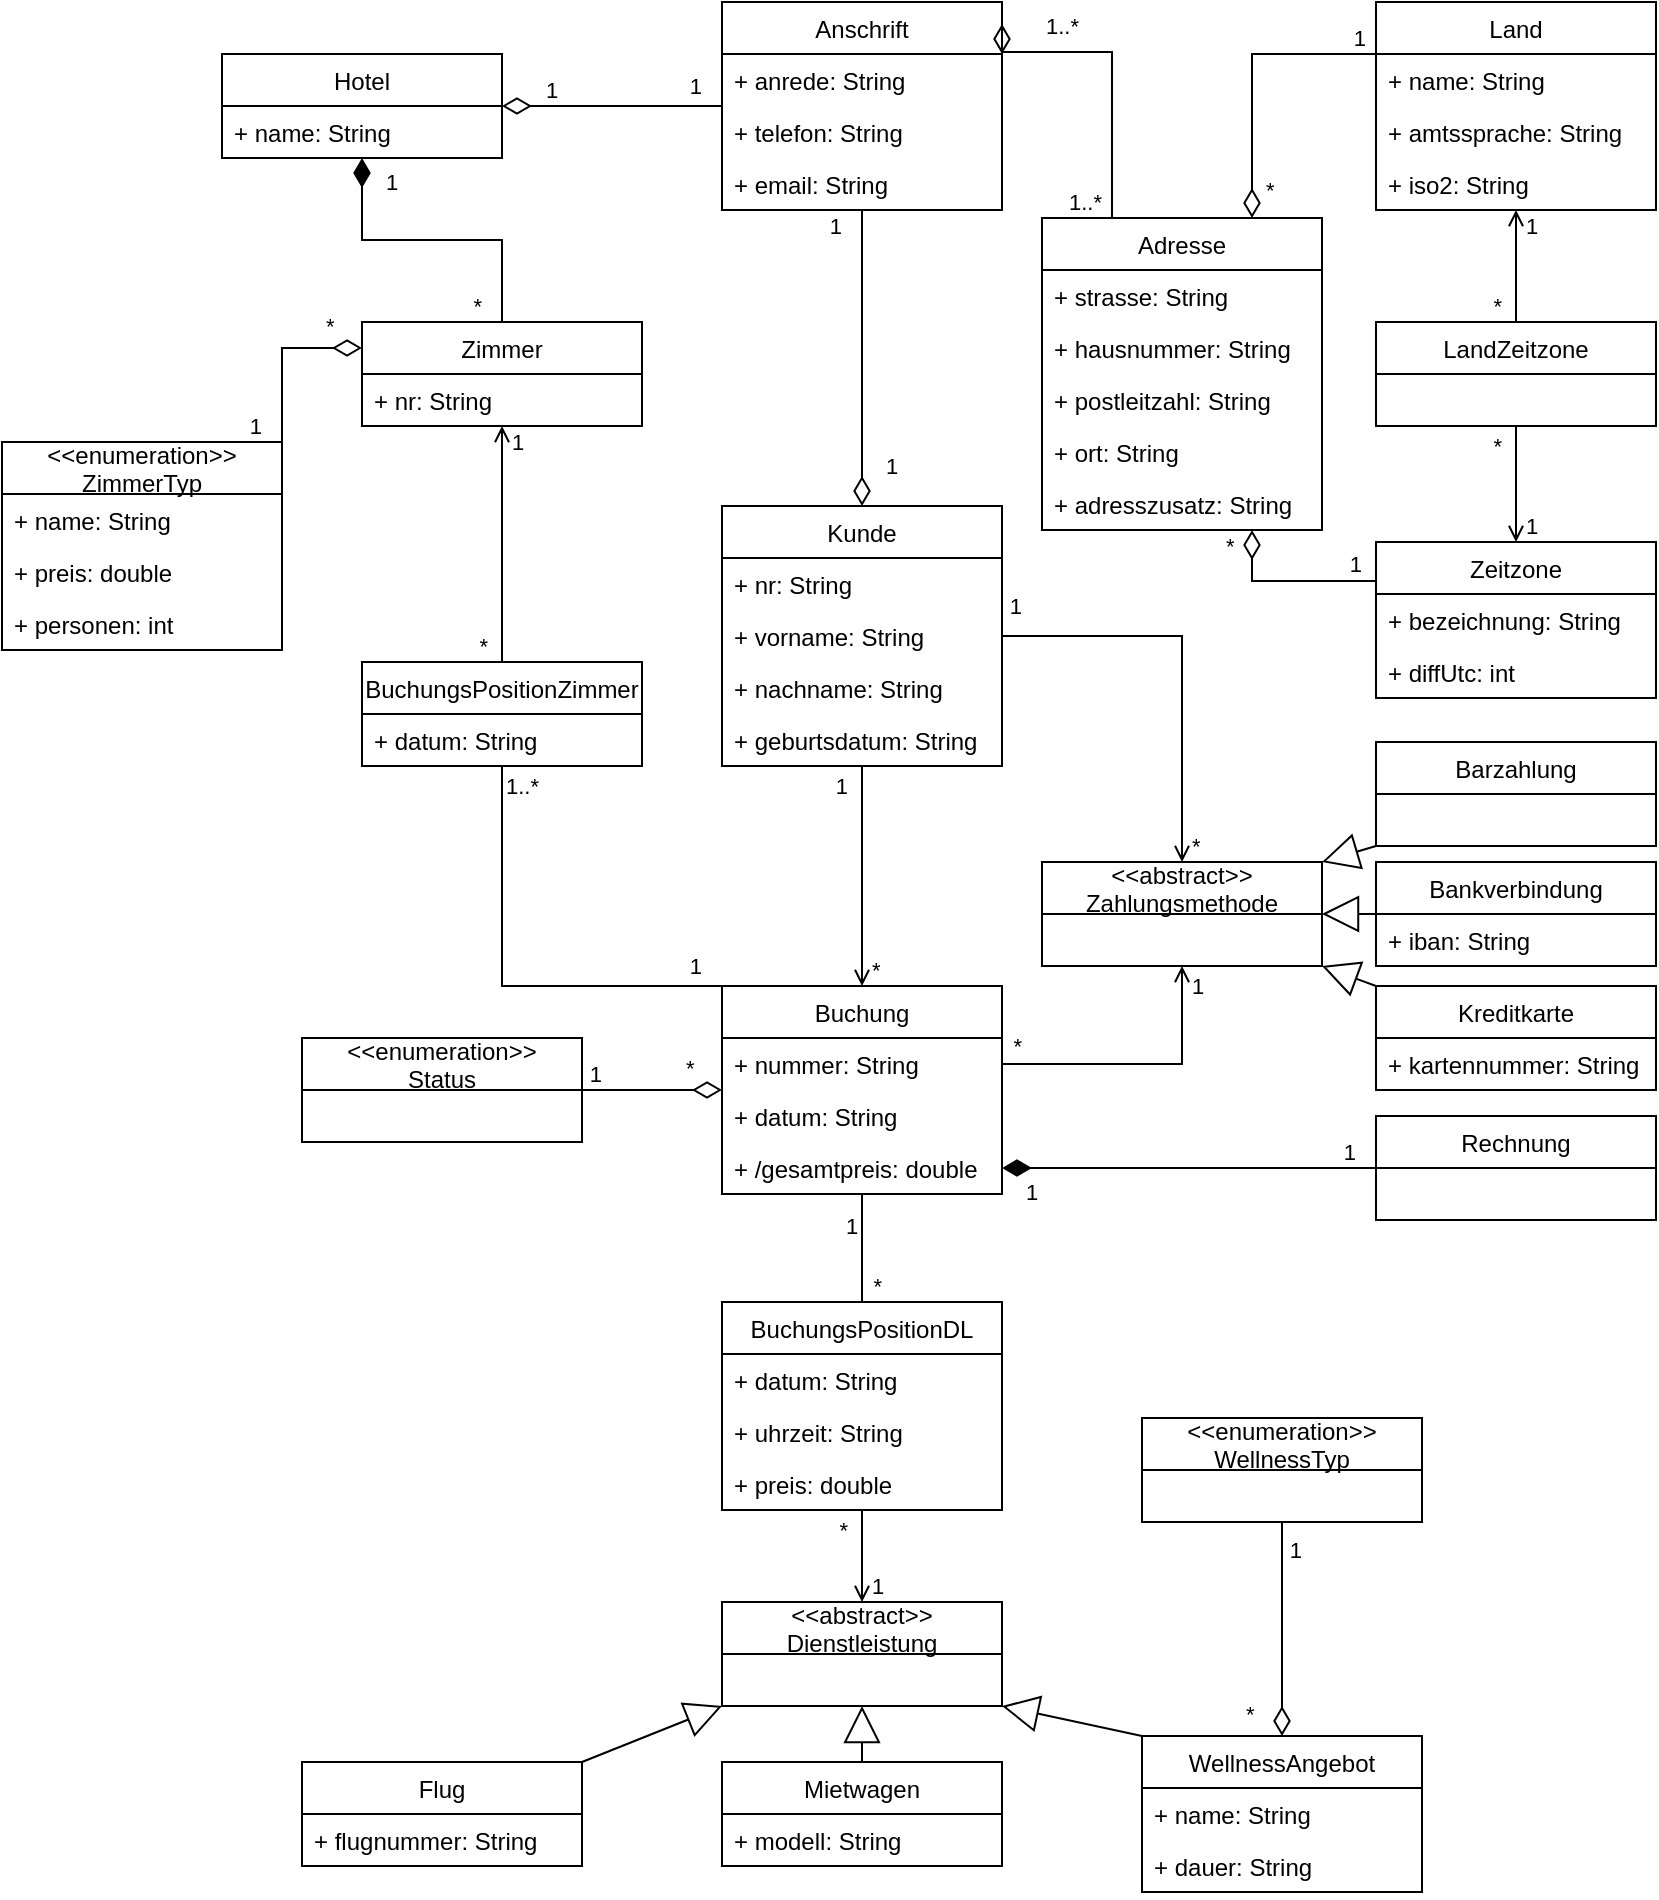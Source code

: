 <mxfile version="20.8.5" type="github">
  <diagram id="76RzDP89EYHcpe8U2R46" name="Seite-1">
    <mxGraphModel dx="1185" dy="648" grid="1" gridSize="10" guides="1" tooltips="1" connect="1" arrows="1" fold="1" page="1" pageScale="1" pageWidth="827" pageHeight="1169" math="0" shadow="0">
      <root>
        <mxCell id="0" />
        <mxCell id="1" parent="0" />
        <mxCell id="9h03OuPYDGmzmqrfUAcW-9" value="Hotel" style="swimlane;fontStyle=0;childLayout=stackLayout;horizontal=1;startSize=26;fillColor=none;horizontalStack=0;resizeParent=1;resizeParentMax=0;resizeLast=0;collapsible=1;marginBottom=0;" vertex="1" parent="1">
          <mxGeometry x="110" y="26" width="140" height="52" as="geometry" />
        </mxCell>
        <mxCell id="9h03OuPYDGmzmqrfUAcW-10" value="+ name: String" style="text;strokeColor=none;fillColor=none;align=left;verticalAlign=top;spacingLeft=4;spacingRight=4;overflow=hidden;rotatable=0;points=[[0,0.5],[1,0.5]];portConstraint=eastwest;" vertex="1" parent="9h03OuPYDGmzmqrfUAcW-9">
          <mxGeometry y="26" width="140" height="26" as="geometry" />
        </mxCell>
        <mxCell id="9h03OuPYDGmzmqrfUAcW-13" value="Anschrift" style="swimlane;fontStyle=0;childLayout=stackLayout;horizontal=1;startSize=26;fillColor=none;horizontalStack=0;resizeParent=1;resizeParentMax=0;resizeLast=0;collapsible=1;marginBottom=0;" vertex="1" parent="1">
          <mxGeometry x="360" width="140" height="104" as="geometry" />
        </mxCell>
        <mxCell id="9h03OuPYDGmzmqrfUAcW-14" value="+ anrede: String" style="text;strokeColor=none;fillColor=none;align=left;verticalAlign=top;spacingLeft=4;spacingRight=4;overflow=hidden;rotatable=0;points=[[0,0.5],[1,0.5]];portConstraint=eastwest;" vertex="1" parent="9h03OuPYDGmzmqrfUAcW-13">
          <mxGeometry y="26" width="140" height="26" as="geometry" />
        </mxCell>
        <mxCell id="9h03OuPYDGmzmqrfUAcW-15" value="+ telefon: String" style="text;strokeColor=none;fillColor=none;align=left;verticalAlign=top;spacingLeft=4;spacingRight=4;overflow=hidden;rotatable=0;points=[[0,0.5],[1,0.5]];portConstraint=eastwest;" vertex="1" parent="9h03OuPYDGmzmqrfUAcW-13">
          <mxGeometry y="52" width="140" height="26" as="geometry" />
        </mxCell>
        <mxCell id="9h03OuPYDGmzmqrfUAcW-16" value="+ email: String" style="text;strokeColor=none;fillColor=none;align=left;verticalAlign=top;spacingLeft=4;spacingRight=4;overflow=hidden;rotatable=0;points=[[0,0.5],[1,0.5]];portConstraint=eastwest;" vertex="1" parent="9h03OuPYDGmzmqrfUAcW-13">
          <mxGeometry y="78" width="140" height="26" as="geometry" />
        </mxCell>
        <mxCell id="9h03OuPYDGmzmqrfUAcW-17" value="Adresse" style="swimlane;fontStyle=0;childLayout=stackLayout;horizontal=1;startSize=26;fillColor=none;horizontalStack=0;resizeParent=1;resizeParentMax=0;resizeLast=0;collapsible=1;marginBottom=0;" vertex="1" parent="1">
          <mxGeometry x="520" y="108" width="140" height="156" as="geometry" />
        </mxCell>
        <mxCell id="9h03OuPYDGmzmqrfUAcW-18" value="+ strasse: String" style="text;strokeColor=none;fillColor=none;align=left;verticalAlign=top;spacingLeft=4;spacingRight=4;overflow=hidden;rotatable=0;points=[[0,0.5],[1,0.5]];portConstraint=eastwest;" vertex="1" parent="9h03OuPYDGmzmqrfUAcW-17">
          <mxGeometry y="26" width="140" height="26" as="geometry" />
        </mxCell>
        <mxCell id="9h03OuPYDGmzmqrfUAcW-19" value="+ hausnummer: String" style="text;strokeColor=none;fillColor=none;align=left;verticalAlign=top;spacingLeft=4;spacingRight=4;overflow=hidden;rotatable=0;points=[[0,0.5],[1,0.5]];portConstraint=eastwest;" vertex="1" parent="9h03OuPYDGmzmqrfUAcW-17">
          <mxGeometry y="52" width="140" height="26" as="geometry" />
        </mxCell>
        <mxCell id="9h03OuPYDGmzmqrfUAcW-20" value="+ postleitzahl: String" style="text;strokeColor=none;fillColor=none;align=left;verticalAlign=top;spacingLeft=4;spacingRight=4;overflow=hidden;rotatable=0;points=[[0,0.5],[1,0.5]];portConstraint=eastwest;" vertex="1" parent="9h03OuPYDGmzmqrfUAcW-17">
          <mxGeometry y="78" width="140" height="26" as="geometry" />
        </mxCell>
        <mxCell id="9h03OuPYDGmzmqrfUAcW-21" value="+ ort: String" style="text;strokeColor=none;fillColor=none;align=left;verticalAlign=top;spacingLeft=4;spacingRight=4;overflow=hidden;rotatable=0;points=[[0,0.5],[1,0.5]];portConstraint=eastwest;" vertex="1" parent="9h03OuPYDGmzmqrfUAcW-17">
          <mxGeometry y="104" width="140" height="26" as="geometry" />
        </mxCell>
        <mxCell id="9h03OuPYDGmzmqrfUAcW-22" value="+ adresszusatz: String" style="text;strokeColor=none;fillColor=none;align=left;verticalAlign=top;spacingLeft=4;spacingRight=4;overflow=hidden;rotatable=0;points=[[0,0.5],[1,0.5]];portConstraint=eastwest;" vertex="1" parent="9h03OuPYDGmzmqrfUAcW-17">
          <mxGeometry y="130" width="140" height="26" as="geometry" />
        </mxCell>
        <mxCell id="9h03OuPYDGmzmqrfUAcW-23" value="Land" style="swimlane;fontStyle=0;childLayout=stackLayout;horizontal=1;startSize=26;fillColor=none;horizontalStack=0;resizeParent=1;resizeParentMax=0;resizeLast=0;collapsible=1;marginBottom=0;" vertex="1" parent="1">
          <mxGeometry x="687" width="140" height="104" as="geometry" />
        </mxCell>
        <mxCell id="9h03OuPYDGmzmqrfUAcW-24" value="+ name: String" style="text;strokeColor=none;fillColor=none;align=left;verticalAlign=top;spacingLeft=4;spacingRight=4;overflow=hidden;rotatable=0;points=[[0,0.5],[1,0.5]];portConstraint=eastwest;" vertex="1" parent="9h03OuPYDGmzmqrfUAcW-23">
          <mxGeometry y="26" width="140" height="26" as="geometry" />
        </mxCell>
        <mxCell id="9h03OuPYDGmzmqrfUAcW-25" value="+ amtssprache: String" style="text;strokeColor=none;fillColor=none;align=left;verticalAlign=top;spacingLeft=4;spacingRight=4;overflow=hidden;rotatable=0;points=[[0,0.5],[1,0.5]];portConstraint=eastwest;" vertex="1" parent="9h03OuPYDGmzmqrfUAcW-23">
          <mxGeometry y="52" width="140" height="26" as="geometry" />
        </mxCell>
        <mxCell id="9h03OuPYDGmzmqrfUAcW-26" value="+ iso2: String" style="text;strokeColor=none;fillColor=none;align=left;verticalAlign=top;spacingLeft=4;spacingRight=4;overflow=hidden;rotatable=0;points=[[0,0.5],[1,0.5]];portConstraint=eastwest;" vertex="1" parent="9h03OuPYDGmzmqrfUAcW-23">
          <mxGeometry y="78" width="140" height="26" as="geometry" />
        </mxCell>
        <mxCell id="9h03OuPYDGmzmqrfUAcW-27" value="Zeitzone" style="swimlane;fontStyle=0;childLayout=stackLayout;horizontal=1;startSize=26;fillColor=none;horizontalStack=0;resizeParent=1;resizeParentMax=0;resizeLast=0;collapsible=1;marginBottom=0;" vertex="1" parent="1">
          <mxGeometry x="687" y="270" width="140" height="78" as="geometry" />
        </mxCell>
        <mxCell id="9h03OuPYDGmzmqrfUAcW-28" value="+ bezeichnung: String" style="text;strokeColor=none;fillColor=none;align=left;verticalAlign=top;spacingLeft=4;spacingRight=4;overflow=hidden;rotatable=0;points=[[0,0.5],[1,0.5]];portConstraint=eastwest;" vertex="1" parent="9h03OuPYDGmzmqrfUAcW-27">
          <mxGeometry y="26" width="140" height="26" as="geometry" />
        </mxCell>
        <mxCell id="9h03OuPYDGmzmqrfUAcW-29" value="+ diffUtc: int" style="text;strokeColor=none;fillColor=none;align=left;verticalAlign=top;spacingLeft=4;spacingRight=4;overflow=hidden;rotatable=0;points=[[0,0.5],[1,0.5]];portConstraint=eastwest;" vertex="1" parent="9h03OuPYDGmzmqrfUAcW-27">
          <mxGeometry y="52" width="140" height="26" as="geometry" />
        </mxCell>
        <mxCell id="9h03OuPYDGmzmqrfUAcW-31" value="LandZeitzone" style="swimlane;fontStyle=0;childLayout=stackLayout;horizontal=1;startSize=26;fillColor=none;horizontalStack=0;resizeParent=1;resizeParentMax=0;resizeLast=0;collapsible=1;marginBottom=0;" vertex="1" parent="1">
          <mxGeometry x="687" y="160" width="140" height="52" as="geometry" />
        </mxCell>
        <mxCell id="9h03OuPYDGmzmqrfUAcW-34" value="Zimmer" style="swimlane;fontStyle=0;childLayout=stackLayout;horizontal=1;startSize=26;fillColor=none;horizontalStack=0;resizeParent=1;resizeParentMax=0;resizeLast=0;collapsible=1;marginBottom=0;" vertex="1" parent="1">
          <mxGeometry x="180" y="160" width="140" height="52" as="geometry" />
        </mxCell>
        <mxCell id="9h03OuPYDGmzmqrfUAcW-35" value="+ nr: String" style="text;strokeColor=none;fillColor=none;align=left;verticalAlign=top;spacingLeft=4;spacingRight=4;overflow=hidden;rotatable=0;points=[[0,0.5],[1,0.5]];portConstraint=eastwest;" vertex="1" parent="9h03OuPYDGmzmqrfUAcW-34">
          <mxGeometry y="26" width="140" height="26" as="geometry" />
        </mxCell>
        <mxCell id="9h03OuPYDGmzmqrfUAcW-36" value="&lt;&lt;enumeration&gt;&gt;&#xa;ZimmerTyp" style="swimlane;fontStyle=0;childLayout=stackLayout;horizontal=1;startSize=26;fillColor=none;horizontalStack=0;resizeParent=1;resizeParentMax=0;resizeLast=0;collapsible=1;marginBottom=0;" vertex="1" parent="1">
          <mxGeometry y="220" width="140" height="104" as="geometry" />
        </mxCell>
        <mxCell id="9h03OuPYDGmzmqrfUAcW-37" value="+ name: String" style="text;strokeColor=none;fillColor=none;align=left;verticalAlign=top;spacingLeft=4;spacingRight=4;overflow=hidden;rotatable=0;points=[[0,0.5],[1,0.5]];portConstraint=eastwest;" vertex="1" parent="9h03OuPYDGmzmqrfUAcW-36">
          <mxGeometry y="26" width="140" height="26" as="geometry" />
        </mxCell>
        <mxCell id="9h03OuPYDGmzmqrfUAcW-38" value="+ preis: double" style="text;strokeColor=none;fillColor=none;align=left;verticalAlign=top;spacingLeft=4;spacingRight=4;overflow=hidden;rotatable=0;points=[[0,0.5],[1,0.5]];portConstraint=eastwest;" vertex="1" parent="9h03OuPYDGmzmqrfUAcW-36">
          <mxGeometry y="52" width="140" height="26" as="geometry" />
        </mxCell>
        <mxCell id="9h03OuPYDGmzmqrfUAcW-39" value="+ personen: int" style="text;strokeColor=none;fillColor=none;align=left;verticalAlign=top;spacingLeft=4;spacingRight=4;overflow=hidden;rotatable=0;points=[[0,0.5],[1,0.5]];portConstraint=eastwest;" vertex="1" parent="9h03OuPYDGmzmqrfUAcW-36">
          <mxGeometry y="78" width="140" height="26" as="geometry" />
        </mxCell>
        <mxCell id="9h03OuPYDGmzmqrfUAcW-40" value="BuchungsPositionZimmer" style="swimlane;fontStyle=0;childLayout=stackLayout;horizontal=1;startSize=26;fillColor=none;horizontalStack=0;resizeParent=1;resizeParentMax=0;resizeLast=0;collapsible=1;marginBottom=0;" vertex="1" parent="1">
          <mxGeometry x="180" y="330" width="140" height="52" as="geometry" />
        </mxCell>
        <mxCell id="9h03OuPYDGmzmqrfUAcW-41" value="+ datum: String" style="text;strokeColor=none;fillColor=none;align=left;verticalAlign=top;spacingLeft=4;spacingRight=4;overflow=hidden;rotatable=0;points=[[0,0.5],[1,0.5]];portConstraint=eastwest;" vertex="1" parent="9h03OuPYDGmzmqrfUAcW-40">
          <mxGeometry y="26" width="140" height="26" as="geometry" />
        </mxCell>
        <mxCell id="9h03OuPYDGmzmqrfUAcW-42" value="Kunde" style="swimlane;fontStyle=0;childLayout=stackLayout;horizontal=1;startSize=26;fillColor=none;horizontalStack=0;resizeParent=1;resizeParentMax=0;resizeLast=0;collapsible=1;marginBottom=0;" vertex="1" parent="1">
          <mxGeometry x="360" y="252" width="140" height="130" as="geometry" />
        </mxCell>
        <mxCell id="9h03OuPYDGmzmqrfUAcW-43" value="+ nr: String" style="text;strokeColor=none;fillColor=none;align=left;verticalAlign=top;spacingLeft=4;spacingRight=4;overflow=hidden;rotatable=0;points=[[0,0.5],[1,0.5]];portConstraint=eastwest;" vertex="1" parent="9h03OuPYDGmzmqrfUAcW-42">
          <mxGeometry y="26" width="140" height="26" as="geometry" />
        </mxCell>
        <mxCell id="9h03OuPYDGmzmqrfUAcW-44" value="+ vorname: String" style="text;strokeColor=none;fillColor=none;align=left;verticalAlign=top;spacingLeft=4;spacingRight=4;overflow=hidden;rotatable=0;points=[[0,0.5],[1,0.5]];portConstraint=eastwest;" vertex="1" parent="9h03OuPYDGmzmqrfUAcW-42">
          <mxGeometry y="52" width="140" height="26" as="geometry" />
        </mxCell>
        <mxCell id="9h03OuPYDGmzmqrfUAcW-45" value="+ nachname: String" style="text;strokeColor=none;fillColor=none;align=left;verticalAlign=top;spacingLeft=4;spacingRight=4;overflow=hidden;rotatable=0;points=[[0,0.5],[1,0.5]];portConstraint=eastwest;" vertex="1" parent="9h03OuPYDGmzmqrfUAcW-42">
          <mxGeometry y="78" width="140" height="26" as="geometry" />
        </mxCell>
        <mxCell id="9h03OuPYDGmzmqrfUAcW-46" value="+ geburtsdatum: String" style="text;strokeColor=none;fillColor=none;align=left;verticalAlign=top;spacingLeft=4;spacingRight=4;overflow=hidden;rotatable=0;points=[[0,0.5],[1,0.5]];portConstraint=eastwest;" vertex="1" parent="9h03OuPYDGmzmqrfUAcW-42">
          <mxGeometry y="104" width="140" height="26" as="geometry" />
        </mxCell>
        <mxCell id="9h03OuPYDGmzmqrfUAcW-47" value="&lt;&lt;abstract&gt;&gt;&#xa;Zahlungsmethode" style="swimlane;fontStyle=0;childLayout=stackLayout;horizontal=1;startSize=26;fillColor=none;horizontalStack=0;resizeParent=1;resizeParentMax=0;resizeLast=0;collapsible=1;marginBottom=0;" vertex="1" parent="1">
          <mxGeometry x="520" y="430" width="140" height="52" as="geometry" />
        </mxCell>
        <mxCell id="9h03OuPYDGmzmqrfUAcW-50" value="Barzahlung" style="swimlane;fontStyle=0;childLayout=stackLayout;horizontal=1;startSize=26;fillColor=none;horizontalStack=0;resizeParent=1;resizeParentMax=0;resizeLast=0;collapsible=1;marginBottom=0;" vertex="1" parent="1">
          <mxGeometry x="687" y="370" width="140" height="52" as="geometry" />
        </mxCell>
        <mxCell id="9h03OuPYDGmzmqrfUAcW-51" value="Bankverbindung" style="swimlane;fontStyle=0;childLayout=stackLayout;horizontal=1;startSize=26;fillColor=none;horizontalStack=0;resizeParent=1;resizeParentMax=0;resizeLast=0;collapsible=1;marginBottom=0;" vertex="1" parent="1">
          <mxGeometry x="687" y="430" width="140" height="52" as="geometry" />
        </mxCell>
        <mxCell id="9h03OuPYDGmzmqrfUAcW-55" value="+ iban: String" style="text;strokeColor=none;fillColor=none;align=left;verticalAlign=top;spacingLeft=4;spacingRight=4;overflow=hidden;rotatable=0;points=[[0,0.5],[1,0.5]];portConstraint=eastwest;" vertex="1" parent="9h03OuPYDGmzmqrfUAcW-51">
          <mxGeometry y="26" width="140" height="26" as="geometry" />
        </mxCell>
        <mxCell id="9h03OuPYDGmzmqrfUAcW-52" value="Kreditkarte" style="swimlane;fontStyle=0;childLayout=stackLayout;horizontal=1;startSize=26;fillColor=none;horizontalStack=0;resizeParent=1;resizeParentMax=0;resizeLast=0;collapsible=1;marginBottom=0;" vertex="1" parent="1">
          <mxGeometry x="687" y="492" width="140" height="52" as="geometry" />
        </mxCell>
        <mxCell id="9h03OuPYDGmzmqrfUAcW-56" value="+ kartennummer: String" style="text;strokeColor=none;fillColor=none;align=left;verticalAlign=top;spacingLeft=4;spacingRight=4;overflow=hidden;rotatable=0;points=[[0,0.5],[1,0.5]];portConstraint=eastwest;" vertex="1" parent="9h03OuPYDGmzmqrfUAcW-52">
          <mxGeometry y="26" width="140" height="26" as="geometry" />
        </mxCell>
        <mxCell id="9h03OuPYDGmzmqrfUAcW-59" value="&lt;&lt;enumeration&gt;&gt;&#xa;Status" style="swimlane;fontStyle=0;childLayout=stackLayout;horizontal=1;startSize=26;fillColor=none;horizontalStack=0;resizeParent=1;resizeParentMax=0;resizeLast=0;collapsible=1;marginBottom=0;" vertex="1" parent="1">
          <mxGeometry x="150" y="518" width="140" height="52" as="geometry" />
        </mxCell>
        <mxCell id="9h03OuPYDGmzmqrfUAcW-53" value="Buchung" style="swimlane;fontStyle=0;childLayout=stackLayout;horizontal=1;startSize=26;fillColor=none;horizontalStack=0;resizeParent=1;resizeParentMax=0;resizeLast=0;collapsible=1;marginBottom=0;" vertex="1" parent="1">
          <mxGeometry x="360" y="492" width="140" height="104" as="geometry" />
        </mxCell>
        <mxCell id="9h03OuPYDGmzmqrfUAcW-54" value="+ nummer: String" style="text;strokeColor=none;fillColor=none;align=left;verticalAlign=top;spacingLeft=4;spacingRight=4;overflow=hidden;rotatable=0;points=[[0,0.5],[1,0.5]];portConstraint=eastwest;" vertex="1" parent="9h03OuPYDGmzmqrfUAcW-53">
          <mxGeometry y="26" width="140" height="26" as="geometry" />
        </mxCell>
        <mxCell id="9h03OuPYDGmzmqrfUAcW-57" value="+ datum: String" style="text;strokeColor=none;fillColor=none;align=left;verticalAlign=top;spacingLeft=4;spacingRight=4;overflow=hidden;rotatable=0;points=[[0,0.5],[1,0.5]];portConstraint=eastwest;" vertex="1" parent="9h03OuPYDGmzmqrfUAcW-53">
          <mxGeometry y="52" width="140" height="26" as="geometry" />
        </mxCell>
        <mxCell id="9h03OuPYDGmzmqrfUAcW-58" value="+ /gesamtpreis: double" style="text;strokeColor=none;fillColor=none;align=left;verticalAlign=top;spacingLeft=4;spacingRight=4;overflow=hidden;rotatable=0;points=[[0,0.5],[1,0.5]];portConstraint=eastwest;" vertex="1" parent="9h03OuPYDGmzmqrfUAcW-53">
          <mxGeometry y="78" width="140" height="26" as="geometry" />
        </mxCell>
        <mxCell id="9h03OuPYDGmzmqrfUAcW-63" value="BuchungsPositionDL" style="swimlane;fontStyle=0;childLayout=stackLayout;horizontal=1;startSize=26;fillColor=none;horizontalStack=0;resizeParent=1;resizeParentMax=0;resizeLast=0;collapsible=1;marginBottom=0;" vertex="1" parent="1">
          <mxGeometry x="360" y="650" width="140" height="104" as="geometry" />
        </mxCell>
        <mxCell id="9h03OuPYDGmzmqrfUAcW-64" value="+ datum: String" style="text;strokeColor=none;fillColor=none;align=left;verticalAlign=top;spacingLeft=4;spacingRight=4;overflow=hidden;rotatable=0;points=[[0,0.5],[1,0.5]];portConstraint=eastwest;" vertex="1" parent="9h03OuPYDGmzmqrfUAcW-63">
          <mxGeometry y="26" width="140" height="26" as="geometry" />
        </mxCell>
        <mxCell id="9h03OuPYDGmzmqrfUAcW-65" value="+ uhrzeit: String" style="text;strokeColor=none;fillColor=none;align=left;verticalAlign=top;spacingLeft=4;spacingRight=4;overflow=hidden;rotatable=0;points=[[0,0.5],[1,0.5]];portConstraint=eastwest;" vertex="1" parent="9h03OuPYDGmzmqrfUAcW-63">
          <mxGeometry y="52" width="140" height="26" as="geometry" />
        </mxCell>
        <mxCell id="9h03OuPYDGmzmqrfUAcW-66" value="+ preis: double" style="text;strokeColor=none;fillColor=none;align=left;verticalAlign=top;spacingLeft=4;spacingRight=4;overflow=hidden;rotatable=0;points=[[0,0.5],[1,0.5]];portConstraint=eastwest;" vertex="1" parent="9h03OuPYDGmzmqrfUAcW-63">
          <mxGeometry y="78" width="140" height="26" as="geometry" />
        </mxCell>
        <mxCell id="9h03OuPYDGmzmqrfUAcW-67" value="&lt;&lt;abstract&gt;&gt;&#xa;Dienstleistung" style="swimlane;fontStyle=0;childLayout=stackLayout;horizontal=1;startSize=26;fillColor=none;horizontalStack=0;resizeParent=1;resizeParentMax=0;resizeLast=0;collapsible=1;marginBottom=0;" vertex="1" parent="1">
          <mxGeometry x="360" y="800" width="140" height="52" as="geometry" />
        </mxCell>
        <mxCell id="9h03OuPYDGmzmqrfUAcW-68" value="Flug" style="swimlane;fontStyle=0;childLayout=stackLayout;horizontal=1;startSize=26;fillColor=none;horizontalStack=0;resizeParent=1;resizeParentMax=0;resizeLast=0;collapsible=1;marginBottom=0;" vertex="1" parent="1">
          <mxGeometry x="150" y="880" width="140" height="52" as="geometry" />
        </mxCell>
        <mxCell id="9h03OuPYDGmzmqrfUAcW-69" value="+ flugnummer: String" style="text;strokeColor=none;fillColor=none;align=left;verticalAlign=top;spacingLeft=4;spacingRight=4;overflow=hidden;rotatable=0;points=[[0,0.5],[1,0.5]];portConstraint=eastwest;" vertex="1" parent="9h03OuPYDGmzmqrfUAcW-68">
          <mxGeometry y="26" width="140" height="26" as="geometry" />
        </mxCell>
        <mxCell id="9h03OuPYDGmzmqrfUAcW-70" value="Mietwagen" style="swimlane;fontStyle=0;childLayout=stackLayout;horizontal=1;startSize=26;fillColor=none;horizontalStack=0;resizeParent=1;resizeParentMax=0;resizeLast=0;collapsible=1;marginBottom=0;" vertex="1" parent="1">
          <mxGeometry x="360" y="880" width="140" height="52" as="geometry" />
        </mxCell>
        <mxCell id="9h03OuPYDGmzmqrfUAcW-71" value="+ modell: String" style="text;strokeColor=none;fillColor=none;align=left;verticalAlign=top;spacingLeft=4;spacingRight=4;overflow=hidden;rotatable=0;points=[[0,0.5],[1,0.5]];portConstraint=eastwest;" vertex="1" parent="9h03OuPYDGmzmqrfUAcW-70">
          <mxGeometry y="26" width="140" height="26" as="geometry" />
        </mxCell>
        <mxCell id="9h03OuPYDGmzmqrfUAcW-72" value="WellnessAngebot" style="swimlane;fontStyle=0;childLayout=stackLayout;horizontal=1;startSize=26;fillColor=none;horizontalStack=0;resizeParent=1;resizeParentMax=0;resizeLast=0;collapsible=1;marginBottom=0;" vertex="1" parent="1">
          <mxGeometry x="570" y="867" width="140" height="78" as="geometry" />
        </mxCell>
        <mxCell id="9h03OuPYDGmzmqrfUAcW-73" value="+ name: String" style="text;strokeColor=none;fillColor=none;align=left;verticalAlign=top;spacingLeft=4;spacingRight=4;overflow=hidden;rotatable=0;points=[[0,0.5],[1,0.5]];portConstraint=eastwest;" vertex="1" parent="9h03OuPYDGmzmqrfUAcW-72">
          <mxGeometry y="26" width="140" height="26" as="geometry" />
        </mxCell>
        <mxCell id="9h03OuPYDGmzmqrfUAcW-74" value="+ dauer: String" style="text;strokeColor=none;fillColor=none;align=left;verticalAlign=top;spacingLeft=4;spacingRight=4;overflow=hidden;rotatable=0;points=[[0,0.5],[1,0.5]];portConstraint=eastwest;" vertex="1" parent="9h03OuPYDGmzmqrfUAcW-72">
          <mxGeometry y="52" width="140" height="26" as="geometry" />
        </mxCell>
        <mxCell id="9h03OuPYDGmzmqrfUAcW-75" value="&lt;&lt;enumeration&gt;&gt;&#xa;WellnessTyp" style="swimlane;fontStyle=0;childLayout=stackLayout;horizontal=1;startSize=26;fillColor=none;horizontalStack=0;resizeParent=1;resizeParentMax=0;resizeLast=0;collapsible=1;marginBottom=0;" vertex="1" parent="1">
          <mxGeometry x="570" y="708" width="140" height="52" as="geometry" />
        </mxCell>
        <mxCell id="9h03OuPYDGmzmqrfUAcW-76" value="" style="endArrow=block;endSize=16;endFill=0;html=1;rounded=0;exitX=0;exitY=0.5;exitDx=0;exitDy=0;entryX=1;entryY=0.5;entryDx=0;entryDy=0;" edge="1" parent="1" source="9h03OuPYDGmzmqrfUAcW-51" target="9h03OuPYDGmzmqrfUAcW-47">
          <mxGeometry width="160" relative="1" as="geometry">
            <mxPoint x="590" y="517.43" as="sourcePoint" />
            <mxPoint x="650" y="517.43" as="targetPoint" />
          </mxGeometry>
        </mxCell>
        <mxCell id="9h03OuPYDGmzmqrfUAcW-78" value="" style="endArrow=block;endSize=16;endFill=0;html=1;rounded=0;entryX=1;entryY=1;entryDx=0;entryDy=0;exitX=0;exitY=0;exitDx=0;exitDy=0;" edge="1" parent="1" source="9h03OuPYDGmzmqrfUAcW-52" target="9h03OuPYDGmzmqrfUAcW-47">
          <mxGeometry width="160" relative="1" as="geometry">
            <mxPoint x="600" y="518" as="sourcePoint" />
            <mxPoint x="660" y="518" as="targetPoint" />
          </mxGeometry>
        </mxCell>
        <mxCell id="9h03OuPYDGmzmqrfUAcW-79" value="" style="endArrow=block;endSize=16;endFill=0;html=1;rounded=0;entryX=1;entryY=0;entryDx=0;entryDy=0;exitX=0;exitY=1;exitDx=0;exitDy=0;" edge="1" parent="1" source="9h03OuPYDGmzmqrfUAcW-50" target="9h03OuPYDGmzmqrfUAcW-47">
          <mxGeometry width="160" relative="1" as="geometry">
            <mxPoint x="620" y="395.71" as="sourcePoint" />
            <mxPoint x="680" y="395.71" as="targetPoint" />
          </mxGeometry>
        </mxCell>
        <mxCell id="9h03OuPYDGmzmqrfUAcW-80" value="" style="endArrow=block;endSize=16;endFill=0;html=1;rounded=0;entryX=1;entryY=1;entryDx=0;entryDy=0;exitX=0;exitY=0;exitDx=0;exitDy=0;" edge="1" parent="1" source="9h03OuPYDGmzmqrfUAcW-72" target="9h03OuPYDGmzmqrfUAcW-67">
          <mxGeometry width="160" relative="1" as="geometry">
            <mxPoint x="520" y="820" as="sourcePoint" />
            <mxPoint x="580" y="820" as="targetPoint" />
          </mxGeometry>
        </mxCell>
        <mxCell id="9h03OuPYDGmzmqrfUAcW-81" value="" style="endArrow=block;endSize=16;endFill=0;html=1;rounded=0;entryX=0.5;entryY=1;entryDx=0;entryDy=0;exitX=0.5;exitY=0;exitDx=0;exitDy=0;" edge="1" parent="1" source="9h03OuPYDGmzmqrfUAcW-70" target="9h03OuPYDGmzmqrfUAcW-67">
          <mxGeometry width="160" relative="1" as="geometry">
            <mxPoint x="384" y="830" as="sourcePoint" />
            <mxPoint x="444" y="830" as="targetPoint" />
          </mxGeometry>
        </mxCell>
        <mxCell id="9h03OuPYDGmzmqrfUAcW-82" value="" style="endArrow=block;endSize=16;endFill=0;html=1;rounded=0;exitX=1;exitY=0;exitDx=0;exitDy=0;entryX=0;entryY=1;entryDx=0;entryDy=0;" edge="1" parent="1" source="9h03OuPYDGmzmqrfUAcW-68" target="9h03OuPYDGmzmqrfUAcW-67">
          <mxGeometry width="160" relative="1" as="geometry">
            <mxPoint x="240" y="800" as="sourcePoint" />
            <mxPoint x="300" y="800" as="targetPoint" />
          </mxGeometry>
        </mxCell>
        <mxCell id="9h03OuPYDGmzmqrfUAcW-91" value="" style="endArrow=none;html=1;edgeStyle=orthogonalEdgeStyle;rounded=0;startArrow=diamondThin;startFill=1;endSize=12;startSize=12;entryX=0.5;entryY=0;entryDx=0;entryDy=0;exitX=0.5;exitY=1;exitDx=0;exitDy=0;" edge="1" parent="1" source="9h03OuPYDGmzmqrfUAcW-9" target="9h03OuPYDGmzmqrfUAcW-34">
          <mxGeometry relative="1" as="geometry">
            <mxPoint x="339.97" y="120" as="sourcePoint" />
            <mxPoint x="339.68" y="202" as="targetPoint" />
          </mxGeometry>
        </mxCell>
        <mxCell id="9h03OuPYDGmzmqrfUAcW-92" value="1" style="edgeLabel;resizable=0;html=1;align=left;verticalAlign=bottom;" connectable="0" vertex="1" parent="9h03OuPYDGmzmqrfUAcW-91">
          <mxGeometry x="-1" relative="1" as="geometry">
            <mxPoint x="10" y="20" as="offset" />
          </mxGeometry>
        </mxCell>
        <mxCell id="9h03OuPYDGmzmqrfUAcW-93" value="*" style="edgeLabel;resizable=0;html=1;align=right;verticalAlign=bottom;" connectable="0" vertex="1" parent="9h03OuPYDGmzmqrfUAcW-91">
          <mxGeometry x="1" relative="1" as="geometry">
            <mxPoint x="-10" as="offset" />
          </mxGeometry>
        </mxCell>
        <mxCell id="9h03OuPYDGmzmqrfUAcW-97" value="" style="endArrow=none;html=1;edgeStyle=orthogonalEdgeStyle;rounded=0;startArrow=diamondThin;startFill=1;endSize=12;startSize=12;entryX=0;entryY=0.5;entryDx=0;entryDy=0;exitX=1;exitY=0.5;exitDx=0;exitDy=0;" edge="1" parent="1" source="9h03OuPYDGmzmqrfUAcW-58" target="9h03OuPYDGmzmqrfUAcW-100">
          <mxGeometry relative="1" as="geometry">
            <mxPoint x="580" y="518" as="sourcePoint" />
            <mxPoint x="580" y="600" as="targetPoint" />
          </mxGeometry>
        </mxCell>
        <mxCell id="9h03OuPYDGmzmqrfUAcW-98" value="1" style="edgeLabel;resizable=0;html=1;align=left;verticalAlign=bottom;" connectable="0" vertex="1" parent="9h03OuPYDGmzmqrfUAcW-97">
          <mxGeometry x="-1" relative="1" as="geometry">
            <mxPoint x="10" y="20" as="offset" />
          </mxGeometry>
        </mxCell>
        <mxCell id="9h03OuPYDGmzmqrfUAcW-99" value="1" style="edgeLabel;resizable=0;html=1;align=right;verticalAlign=bottom;" connectable="0" vertex="1" parent="9h03OuPYDGmzmqrfUAcW-97">
          <mxGeometry x="1" relative="1" as="geometry">
            <mxPoint x="-10" as="offset" />
          </mxGeometry>
        </mxCell>
        <mxCell id="9h03OuPYDGmzmqrfUAcW-100" value="Rechnung" style="swimlane;fontStyle=0;childLayout=stackLayout;horizontal=1;startSize=26;fillColor=none;horizontalStack=0;resizeParent=1;resizeParentMax=0;resizeLast=0;collapsible=1;marginBottom=0;" vertex="1" parent="1">
          <mxGeometry x="687" y="557" width="140" height="52" as="geometry" />
        </mxCell>
        <mxCell id="9h03OuPYDGmzmqrfUAcW-104" value="" style="endArrow=none;html=1;edgeStyle=orthogonalEdgeStyle;rounded=0;startArrow=diamondThin;startFill=0;endSize=12;startSize=12;exitX=1;exitY=0.25;exitDx=0;exitDy=0;entryX=0.25;entryY=0;entryDx=0;entryDy=0;" edge="1" parent="1" source="9h03OuPYDGmzmqrfUAcW-13" target="9h03OuPYDGmzmqrfUAcW-17">
          <mxGeometry relative="1" as="geometry">
            <mxPoint x="520" y="40" as="sourcePoint" />
            <mxPoint x="670" y="50" as="targetPoint" />
            <Array as="points">
              <mxPoint x="500" y="25" />
              <mxPoint x="555" y="25" />
            </Array>
          </mxGeometry>
        </mxCell>
        <mxCell id="9h03OuPYDGmzmqrfUAcW-105" value="1..*" style="edgeLabel;resizable=0;html=1;align=left;verticalAlign=bottom;" connectable="0" vertex="1" parent="9h03OuPYDGmzmqrfUAcW-104">
          <mxGeometry x="-1" relative="1" as="geometry">
            <mxPoint x="20" y="-6" as="offset" />
          </mxGeometry>
        </mxCell>
        <mxCell id="9h03OuPYDGmzmqrfUAcW-106" value="1..*" style="edgeLabel;resizable=0;html=1;align=right;verticalAlign=bottom;" connectable="0" vertex="1" parent="9h03OuPYDGmzmqrfUAcW-104">
          <mxGeometry x="1" relative="1" as="geometry">
            <mxPoint x="-5" as="offset" />
          </mxGeometry>
        </mxCell>
        <mxCell id="9h03OuPYDGmzmqrfUAcW-107" value="" style="endArrow=none;html=1;edgeStyle=orthogonalEdgeStyle;rounded=0;startArrow=diamondThin;startFill=0;endSize=12;startSize=12;exitX=0.75;exitY=0;exitDx=0;exitDy=0;entryX=0;entryY=0.25;entryDx=0;entryDy=0;" edge="1" parent="1" source="9h03OuPYDGmzmqrfUAcW-17" target="9h03OuPYDGmzmqrfUAcW-23">
          <mxGeometry relative="1" as="geometry">
            <mxPoint x="580" y="11.51" as="sourcePoint" />
            <mxPoint x="635" y="93.51" as="targetPoint" />
            <Array as="points">
              <mxPoint x="625" y="26" />
            </Array>
          </mxGeometry>
        </mxCell>
        <mxCell id="9h03OuPYDGmzmqrfUAcW-108" value="*" style="edgeLabel;resizable=0;html=1;align=left;verticalAlign=bottom;" connectable="0" vertex="1" parent="9h03OuPYDGmzmqrfUAcW-107">
          <mxGeometry x="-1" relative="1" as="geometry">
            <mxPoint x="5" y="-6" as="offset" />
          </mxGeometry>
        </mxCell>
        <mxCell id="9h03OuPYDGmzmqrfUAcW-109" value="1" style="edgeLabel;resizable=0;html=1;align=right;verticalAlign=bottom;" connectable="0" vertex="1" parent="9h03OuPYDGmzmqrfUAcW-107">
          <mxGeometry x="1" relative="1" as="geometry">
            <mxPoint x="-5" as="offset" />
          </mxGeometry>
        </mxCell>
        <mxCell id="9h03OuPYDGmzmqrfUAcW-110" value="" style="endArrow=none;html=1;edgeStyle=orthogonalEdgeStyle;rounded=0;startArrow=diamondThin;startFill=0;endSize=12;startSize=12;exitX=0.75;exitY=1;exitDx=0;exitDy=0;entryX=0;entryY=0.25;entryDx=0;entryDy=0;" edge="1" parent="1" source="9h03OuPYDGmzmqrfUAcW-17" target="9h03OuPYDGmzmqrfUAcW-27">
          <mxGeometry relative="1" as="geometry">
            <mxPoint x="510" y="320" as="sourcePoint" />
            <mxPoint x="670" y="320" as="targetPoint" />
          </mxGeometry>
        </mxCell>
        <mxCell id="9h03OuPYDGmzmqrfUAcW-111" value="*" style="edgeLabel;resizable=0;html=1;align=left;verticalAlign=bottom;" connectable="0" vertex="1" parent="9h03OuPYDGmzmqrfUAcW-110">
          <mxGeometry x="-1" relative="1" as="geometry">
            <mxPoint x="-15" y="16" as="offset" />
          </mxGeometry>
        </mxCell>
        <mxCell id="9h03OuPYDGmzmqrfUAcW-112" value="1" style="edgeLabel;resizable=0;html=1;align=right;verticalAlign=bottom;" connectable="0" vertex="1" parent="9h03OuPYDGmzmqrfUAcW-110">
          <mxGeometry x="1" relative="1" as="geometry">
            <mxPoint x="-7" as="offset" />
          </mxGeometry>
        </mxCell>
        <mxCell id="9h03OuPYDGmzmqrfUAcW-113" value="" style="endArrow=none;html=1;edgeStyle=orthogonalEdgeStyle;rounded=0;entryX=0.5;entryY=0;entryDx=0;entryDy=0;exitX=0.5;exitY=1;exitDx=0;exitDy=0;startArrow=open;startFill=0;" edge="1" parent="1" source="9h03OuPYDGmzmqrfUAcW-23" target="9h03OuPYDGmzmqrfUAcW-31">
          <mxGeometry relative="1" as="geometry">
            <mxPoint x="760" y="120" as="sourcePoint" />
            <mxPoint x="860" y="134" as="targetPoint" />
          </mxGeometry>
        </mxCell>
        <mxCell id="9h03OuPYDGmzmqrfUAcW-114" value="1" style="edgeLabel;resizable=0;html=1;align=left;verticalAlign=bottom;" connectable="0" vertex="1" parent="9h03OuPYDGmzmqrfUAcW-113">
          <mxGeometry x="-1" relative="1" as="geometry">
            <mxPoint x="3" y="16" as="offset" />
          </mxGeometry>
        </mxCell>
        <mxCell id="9h03OuPYDGmzmqrfUAcW-115" value="*" style="edgeLabel;resizable=0;html=1;align=right;verticalAlign=bottom;" connectable="0" vertex="1" parent="9h03OuPYDGmzmqrfUAcW-113">
          <mxGeometry x="1" relative="1" as="geometry">
            <mxPoint x="-7" as="offset" />
          </mxGeometry>
        </mxCell>
        <mxCell id="9h03OuPYDGmzmqrfUAcW-116" value="" style="endArrow=none;html=1;edgeStyle=orthogonalEdgeStyle;rounded=0;entryX=0.5;entryY=1;entryDx=0;entryDy=0;exitX=0.5;exitY=0;exitDx=0;exitDy=0;startArrow=open;startFill=0;" edge="1" parent="1" source="9h03OuPYDGmzmqrfUAcW-27" target="9h03OuPYDGmzmqrfUAcW-31">
          <mxGeometry relative="1" as="geometry">
            <mxPoint x="780" y="208" as="sourcePoint" />
            <mxPoint x="780" y="264" as="targetPoint" />
          </mxGeometry>
        </mxCell>
        <mxCell id="9h03OuPYDGmzmqrfUAcW-117" value="1" style="edgeLabel;resizable=0;html=1;align=left;verticalAlign=bottom;" connectable="0" vertex="1" parent="9h03OuPYDGmzmqrfUAcW-116">
          <mxGeometry x="-1" relative="1" as="geometry">
            <mxPoint x="3" as="offset" />
          </mxGeometry>
        </mxCell>
        <mxCell id="9h03OuPYDGmzmqrfUAcW-118" value="*" style="edgeLabel;resizable=0;html=1;align=right;verticalAlign=bottom;" connectable="0" vertex="1" parent="9h03OuPYDGmzmqrfUAcW-116">
          <mxGeometry x="1" relative="1" as="geometry">
            <mxPoint x="-7" y="18" as="offset" />
          </mxGeometry>
        </mxCell>
        <mxCell id="9h03OuPYDGmzmqrfUAcW-122" value="" style="endArrow=none;html=1;edgeStyle=orthogonalEdgeStyle;rounded=0;startArrow=diamondThin;startFill=0;endSize=12;startSize=12;exitX=0.5;exitY=0;exitDx=0;exitDy=0;entryX=0.5;entryY=1;entryDx=0;entryDy=0;" edge="1" parent="1" source="9h03OuPYDGmzmqrfUAcW-42" target="9h03OuPYDGmzmqrfUAcW-13">
          <mxGeometry relative="1" as="geometry">
            <mxPoint x="350" y="211.43" as="sourcePoint" />
            <mxPoint x="510" y="211.43" as="targetPoint" />
          </mxGeometry>
        </mxCell>
        <mxCell id="9h03OuPYDGmzmqrfUAcW-123" value="1" style="edgeLabel;resizable=0;html=1;align=left;verticalAlign=bottom;" connectable="0" vertex="1" parent="9h03OuPYDGmzmqrfUAcW-122">
          <mxGeometry x="-1" relative="1" as="geometry">
            <mxPoint x="10" y="-12" as="offset" />
          </mxGeometry>
        </mxCell>
        <mxCell id="9h03OuPYDGmzmqrfUAcW-124" value="1" style="edgeLabel;resizable=0;html=1;align=right;verticalAlign=bottom;" connectable="0" vertex="1" parent="9h03OuPYDGmzmqrfUAcW-122">
          <mxGeometry x="1" relative="1" as="geometry">
            <mxPoint x="-10" y="16" as="offset" />
          </mxGeometry>
        </mxCell>
        <mxCell id="9h03OuPYDGmzmqrfUAcW-125" value="" style="endArrow=none;html=1;edgeStyle=orthogonalEdgeStyle;rounded=0;startArrow=diamondThin;startFill=0;endSize=12;startSize=12;exitX=1;exitY=0.5;exitDx=0;exitDy=0;entryX=0;entryY=-0.077;entryDx=0;entryDy=0;entryPerimeter=0;" edge="1" parent="1" source="9h03OuPYDGmzmqrfUAcW-9" target="9h03OuPYDGmzmqrfUAcW-15">
          <mxGeometry relative="1" as="geometry">
            <mxPoint x="320" y="140.0" as="sourcePoint" />
            <mxPoint x="320" y="30" as="targetPoint" />
            <Array as="points">
              <mxPoint x="360" y="52" />
            </Array>
          </mxGeometry>
        </mxCell>
        <mxCell id="9h03OuPYDGmzmqrfUAcW-126" value="1" style="edgeLabel;resizable=0;html=1;align=left;verticalAlign=bottom;" connectable="0" vertex="1" parent="9h03OuPYDGmzmqrfUAcW-125">
          <mxGeometry x="-1" relative="1" as="geometry">
            <mxPoint x="20" as="offset" />
          </mxGeometry>
        </mxCell>
        <mxCell id="9h03OuPYDGmzmqrfUAcW-127" value="1" style="edgeLabel;resizable=0;html=1;align=right;verticalAlign=bottom;" connectable="0" vertex="1" parent="9h03OuPYDGmzmqrfUAcW-125">
          <mxGeometry x="1" relative="1" as="geometry">
            <mxPoint x="-10" as="offset" />
          </mxGeometry>
        </mxCell>
        <mxCell id="9h03OuPYDGmzmqrfUAcW-128" value="" style="endArrow=none;html=1;edgeStyle=orthogonalEdgeStyle;rounded=0;startArrow=diamondThin;startFill=0;endSize=12;startSize=12;entryX=1;entryY=0;entryDx=0;entryDy=0;exitX=0;exitY=0.25;exitDx=0;exitDy=0;" edge="1" parent="1" source="9h03OuPYDGmzmqrfUAcW-34" target="9h03OuPYDGmzmqrfUAcW-36">
          <mxGeometry relative="1" as="geometry">
            <mxPoint x="160" y="190" as="sourcePoint" />
            <mxPoint x="330" y="330" as="targetPoint" />
            <Array as="points">
              <mxPoint x="140" y="173" />
            </Array>
          </mxGeometry>
        </mxCell>
        <mxCell id="9h03OuPYDGmzmqrfUAcW-129" value="*" style="edgeLabel;resizable=0;html=1;align=left;verticalAlign=bottom;" connectable="0" vertex="1" parent="9h03OuPYDGmzmqrfUAcW-128">
          <mxGeometry x="-1" relative="1" as="geometry">
            <mxPoint x="-20" y="-3" as="offset" />
          </mxGeometry>
        </mxCell>
        <mxCell id="9h03OuPYDGmzmqrfUAcW-130" value="1" style="edgeLabel;resizable=0;html=1;align=right;verticalAlign=bottom;" connectable="0" vertex="1" parent="9h03OuPYDGmzmqrfUAcW-128">
          <mxGeometry x="1" relative="1" as="geometry">
            <mxPoint x="-10" as="offset" />
          </mxGeometry>
        </mxCell>
        <mxCell id="9h03OuPYDGmzmqrfUAcW-131" value="" style="endArrow=none;html=1;edgeStyle=orthogonalEdgeStyle;rounded=0;entryX=0.5;entryY=0;entryDx=0;entryDy=0;startArrow=open;startFill=0;" edge="1" parent="1" source="9h03OuPYDGmzmqrfUAcW-34" target="9h03OuPYDGmzmqrfUAcW-40">
          <mxGeometry relative="1" as="geometry">
            <mxPoint x="290" y="270" as="sourcePoint" />
            <mxPoint x="270" y="294" as="targetPoint" />
          </mxGeometry>
        </mxCell>
        <mxCell id="9h03OuPYDGmzmqrfUAcW-132" value="1" style="edgeLabel;resizable=0;html=1;align=left;verticalAlign=bottom;" connectable="0" vertex="1" parent="9h03OuPYDGmzmqrfUAcW-131">
          <mxGeometry x="-1" relative="1" as="geometry">
            <mxPoint x="3" y="16" as="offset" />
          </mxGeometry>
        </mxCell>
        <mxCell id="9h03OuPYDGmzmqrfUAcW-133" value="*" style="edgeLabel;resizable=0;html=1;align=right;verticalAlign=bottom;" connectable="0" vertex="1" parent="9h03OuPYDGmzmqrfUAcW-131">
          <mxGeometry x="1" relative="1" as="geometry">
            <mxPoint x="-7" as="offset" />
          </mxGeometry>
        </mxCell>
        <mxCell id="9h03OuPYDGmzmqrfUAcW-137" value="" style="endArrow=none;html=1;edgeStyle=orthogonalEdgeStyle;rounded=0;entryX=0;entryY=0;entryDx=0;entryDy=0;exitX=0.5;exitY=1;exitDx=0;exitDy=0;" edge="1" parent="1" source="9h03OuPYDGmzmqrfUAcW-40" target="9h03OuPYDGmzmqrfUAcW-53">
          <mxGeometry relative="1" as="geometry">
            <mxPoint x="180" y="470" as="sourcePoint" />
            <mxPoint x="340" y="470" as="targetPoint" />
            <Array as="points">
              <mxPoint x="250" y="492" />
            </Array>
          </mxGeometry>
        </mxCell>
        <mxCell id="9h03OuPYDGmzmqrfUAcW-138" value="1..*" style="edgeLabel;resizable=0;html=1;align=left;verticalAlign=bottom;" connectable="0" vertex="1" parent="9h03OuPYDGmzmqrfUAcW-137">
          <mxGeometry x="-1" relative="1" as="geometry">
            <mxPoint y="18" as="offset" />
          </mxGeometry>
        </mxCell>
        <mxCell id="9h03OuPYDGmzmqrfUAcW-139" value="1" style="edgeLabel;resizable=0;html=1;align=right;verticalAlign=bottom;" connectable="0" vertex="1" parent="9h03OuPYDGmzmqrfUAcW-137">
          <mxGeometry x="1" relative="1" as="geometry">
            <mxPoint x="-10" y="-2" as="offset" />
          </mxGeometry>
        </mxCell>
        <mxCell id="9h03OuPYDGmzmqrfUAcW-140" value="" style="endArrow=none;html=1;edgeStyle=orthogonalEdgeStyle;rounded=0;startArrow=diamondThin;startFill=0;endSize=12;startSize=12;entryX=1;entryY=0.5;entryDx=0;entryDy=0;" edge="1" parent="1" target="9h03OuPYDGmzmqrfUAcW-59">
          <mxGeometry relative="1" as="geometry">
            <mxPoint x="360" y="544" as="sourcePoint" />
            <mxPoint x="290" y="622" as="targetPoint" />
            <Array as="points">
              <mxPoint x="360" y="544" />
            </Array>
          </mxGeometry>
        </mxCell>
        <mxCell id="9h03OuPYDGmzmqrfUAcW-141" value="*" style="edgeLabel;resizable=0;html=1;align=left;verticalAlign=bottom;" connectable="0" vertex="1" parent="9h03OuPYDGmzmqrfUAcW-140">
          <mxGeometry x="-1" relative="1" as="geometry">
            <mxPoint x="-20" y="-3" as="offset" />
          </mxGeometry>
        </mxCell>
        <mxCell id="9h03OuPYDGmzmqrfUAcW-142" value="1" style="edgeLabel;resizable=0;html=1;align=right;verticalAlign=bottom;" connectable="0" vertex="1" parent="9h03OuPYDGmzmqrfUAcW-140">
          <mxGeometry x="1" relative="1" as="geometry">
            <mxPoint x="10" as="offset" />
          </mxGeometry>
        </mxCell>
        <mxCell id="9h03OuPYDGmzmqrfUAcW-143" value="" style="endArrow=none;html=1;edgeStyle=orthogonalEdgeStyle;rounded=0;entryX=0.5;entryY=1;entryDx=0;entryDy=0;exitX=0.5;exitY=0;exitDx=0;exitDy=0;startArrow=open;startFill=0;" edge="1" parent="1" source="9h03OuPYDGmzmqrfUAcW-53" target="9h03OuPYDGmzmqrfUAcW-42">
          <mxGeometry relative="1" as="geometry">
            <mxPoint x="429.71" y="458" as="sourcePoint" />
            <mxPoint x="429.71" y="400" as="targetPoint" />
          </mxGeometry>
        </mxCell>
        <mxCell id="9h03OuPYDGmzmqrfUAcW-144" value="*" style="edgeLabel;resizable=0;html=1;align=left;verticalAlign=bottom;" connectable="0" vertex="1" parent="9h03OuPYDGmzmqrfUAcW-143">
          <mxGeometry x="-1" relative="1" as="geometry">
            <mxPoint x="3" as="offset" />
          </mxGeometry>
        </mxCell>
        <mxCell id="9h03OuPYDGmzmqrfUAcW-145" value="1" style="edgeLabel;resizable=0;html=1;align=right;verticalAlign=bottom;" connectable="0" vertex="1" parent="9h03OuPYDGmzmqrfUAcW-143">
          <mxGeometry x="1" relative="1" as="geometry">
            <mxPoint x="-7" y="18" as="offset" />
          </mxGeometry>
        </mxCell>
        <mxCell id="9h03OuPYDGmzmqrfUAcW-146" value="" style="endArrow=none;html=1;edgeStyle=orthogonalEdgeStyle;rounded=0;entryX=1;entryY=0.5;entryDx=0;entryDy=0;exitX=0.5;exitY=0;exitDx=0;exitDy=0;startArrow=open;startFill=0;" edge="1" parent="1" source="9h03OuPYDGmzmqrfUAcW-47" target="9h03OuPYDGmzmqrfUAcW-44">
          <mxGeometry relative="1" as="geometry">
            <mxPoint x="440" y="502" as="sourcePoint" />
            <mxPoint x="440" y="392" as="targetPoint" />
          </mxGeometry>
        </mxCell>
        <mxCell id="9h03OuPYDGmzmqrfUAcW-147" value="*" style="edgeLabel;resizable=0;html=1;align=left;verticalAlign=bottom;" connectable="0" vertex="1" parent="9h03OuPYDGmzmqrfUAcW-146">
          <mxGeometry x="-1" relative="1" as="geometry">
            <mxPoint x="3" as="offset" />
          </mxGeometry>
        </mxCell>
        <mxCell id="9h03OuPYDGmzmqrfUAcW-148" value="1" style="edgeLabel;resizable=0;html=1;align=right;verticalAlign=bottom;" connectable="0" vertex="1" parent="9h03OuPYDGmzmqrfUAcW-146">
          <mxGeometry x="1" relative="1" as="geometry">
            <mxPoint x="10" y="-7" as="offset" />
          </mxGeometry>
        </mxCell>
        <mxCell id="9h03OuPYDGmzmqrfUAcW-149" value="" style="endArrow=none;html=1;edgeStyle=orthogonalEdgeStyle;rounded=0;entryX=0.5;entryY=0;entryDx=0;entryDy=0;" edge="1" parent="1" source="9h03OuPYDGmzmqrfUAcW-53" target="9h03OuPYDGmzmqrfUAcW-63">
          <mxGeometry relative="1" as="geometry">
            <mxPoint x="210" y="640" as="sourcePoint" />
            <mxPoint x="370" y="640" as="targetPoint" />
          </mxGeometry>
        </mxCell>
        <mxCell id="9h03OuPYDGmzmqrfUAcW-150" value="1" style="edgeLabel;resizable=0;html=1;align=left;verticalAlign=bottom;" connectable="0" vertex="1" parent="9h03OuPYDGmzmqrfUAcW-149">
          <mxGeometry x="-1" relative="1" as="geometry">
            <mxPoint x="-10" y="24" as="offset" />
          </mxGeometry>
        </mxCell>
        <mxCell id="9h03OuPYDGmzmqrfUAcW-151" value="*" style="edgeLabel;resizable=0;html=1;align=right;verticalAlign=bottom;" connectable="0" vertex="1" parent="9h03OuPYDGmzmqrfUAcW-149">
          <mxGeometry x="1" relative="1" as="geometry">
            <mxPoint x="10" as="offset" />
          </mxGeometry>
        </mxCell>
        <mxCell id="9h03OuPYDGmzmqrfUAcW-152" value="" style="endArrow=none;html=1;edgeStyle=orthogonalEdgeStyle;rounded=0;startArrow=diamondThin;startFill=0;endSize=12;startSize=12;entryX=0.5;entryY=1;entryDx=0;entryDy=0;exitX=0.5;exitY=0;exitDx=0;exitDy=0;" edge="1" parent="1" source="9h03OuPYDGmzmqrfUAcW-72" target="9h03OuPYDGmzmqrfUAcW-75">
          <mxGeometry relative="1" as="geometry">
            <mxPoint x="675" y="785.71" as="sourcePoint" />
            <mxPoint x="605" y="785.71" as="targetPoint" />
            <Array as="points">
              <mxPoint x="640" y="810" />
              <mxPoint x="640" y="810" />
            </Array>
          </mxGeometry>
        </mxCell>
        <mxCell id="9h03OuPYDGmzmqrfUAcW-153" value="*" style="edgeLabel;resizable=0;html=1;align=left;verticalAlign=bottom;" connectable="0" vertex="1" parent="9h03OuPYDGmzmqrfUAcW-152">
          <mxGeometry x="-1" relative="1" as="geometry">
            <mxPoint x="-20" y="-3" as="offset" />
          </mxGeometry>
        </mxCell>
        <mxCell id="9h03OuPYDGmzmqrfUAcW-154" value="1" style="edgeLabel;resizable=0;html=1;align=right;verticalAlign=bottom;" connectable="0" vertex="1" parent="9h03OuPYDGmzmqrfUAcW-152">
          <mxGeometry x="1" relative="1" as="geometry">
            <mxPoint x="10" y="22" as="offset" />
          </mxGeometry>
        </mxCell>
        <mxCell id="9h03OuPYDGmzmqrfUAcW-155" value="" style="endArrow=none;html=1;edgeStyle=orthogonalEdgeStyle;rounded=0;entryX=0.5;entryY=1;entryDx=0;entryDy=0;startArrow=open;startFill=0;exitX=0.5;exitY=0;exitDx=0;exitDy=0;" edge="1" parent="1" source="9h03OuPYDGmzmqrfUAcW-67" target="9h03OuPYDGmzmqrfUAcW-63">
          <mxGeometry relative="1" as="geometry">
            <mxPoint x="470" y="780" as="sourcePoint" />
            <mxPoint x="530" y="754" as="targetPoint" />
          </mxGeometry>
        </mxCell>
        <mxCell id="9h03OuPYDGmzmqrfUAcW-156" value="1" style="edgeLabel;resizable=0;html=1;align=left;verticalAlign=bottom;" connectable="0" vertex="1" parent="9h03OuPYDGmzmqrfUAcW-155">
          <mxGeometry x="-1" relative="1" as="geometry">
            <mxPoint x="3" as="offset" />
          </mxGeometry>
        </mxCell>
        <mxCell id="9h03OuPYDGmzmqrfUAcW-157" value="*" style="edgeLabel;resizable=0;html=1;align=right;verticalAlign=bottom;" connectable="0" vertex="1" parent="9h03OuPYDGmzmqrfUAcW-155">
          <mxGeometry x="1" relative="1" as="geometry">
            <mxPoint x="-7" y="18" as="offset" />
          </mxGeometry>
        </mxCell>
        <mxCell id="9h03OuPYDGmzmqrfUAcW-158" value="" style="endArrow=none;html=1;edgeStyle=orthogonalEdgeStyle;rounded=0;entryX=1;entryY=0.5;entryDx=0;entryDy=0;exitX=0.5;exitY=1;exitDx=0;exitDy=0;startArrow=open;startFill=0;" edge="1" parent="1" source="9h03OuPYDGmzmqrfUAcW-47" target="9h03OuPYDGmzmqrfUAcW-54">
          <mxGeometry relative="1" as="geometry">
            <mxPoint x="589.71" y="570" as="sourcePoint" />
            <mxPoint x="589.71" y="512" as="targetPoint" />
          </mxGeometry>
        </mxCell>
        <mxCell id="9h03OuPYDGmzmqrfUAcW-159" value="1" style="edgeLabel;resizable=0;html=1;align=left;verticalAlign=bottom;" connectable="0" vertex="1" parent="9h03OuPYDGmzmqrfUAcW-158">
          <mxGeometry x="-1" relative="1" as="geometry">
            <mxPoint x="3" y="18" as="offset" />
          </mxGeometry>
        </mxCell>
        <mxCell id="9h03OuPYDGmzmqrfUAcW-160" value="*" style="edgeLabel;resizable=0;html=1;align=right;verticalAlign=bottom;" connectable="0" vertex="1" parent="9h03OuPYDGmzmqrfUAcW-158">
          <mxGeometry x="1" relative="1" as="geometry">
            <mxPoint x="10" y="-1" as="offset" />
          </mxGeometry>
        </mxCell>
      </root>
    </mxGraphModel>
  </diagram>
</mxfile>
